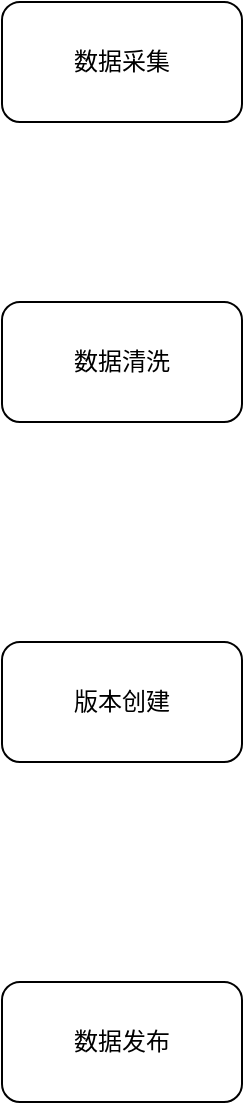 <mxfile version="23.0.2" type="github">
  <diagram name="Page-1" id="Ri2uYWYrFrsr7uGm-NML">
    <mxGraphModel dx="2074" dy="1146" grid="1" gridSize="10" guides="1" tooltips="1" connect="1" arrows="1" fold="1" page="1" pageScale="1" pageWidth="850" pageHeight="1100" math="0" shadow="0">
      <root>
        <mxCell id="0" />
        <mxCell id="1" parent="0" />
        <mxCell id="tZFEMtretcMnwATeE7CU-1" value="数据采集" style="rounded=1;whiteSpace=wrap;html=1;" vertex="1" parent="1">
          <mxGeometry x="310" y="100" width="120" height="60" as="geometry" />
        </mxCell>
        <mxCell id="tZFEMtretcMnwATeE7CU-2" value="数据清洗" style="rounded=1;whiteSpace=wrap;html=1;" vertex="1" parent="1">
          <mxGeometry x="310" y="250" width="120" height="60" as="geometry" />
        </mxCell>
        <mxCell id="tZFEMtretcMnwATeE7CU-3" value="版本创建" style="rounded=1;whiteSpace=wrap;html=1;" vertex="1" parent="1">
          <mxGeometry x="310" y="420" width="120" height="60" as="geometry" />
        </mxCell>
        <mxCell id="tZFEMtretcMnwATeE7CU-4" value="数据发布" style="rounded=1;whiteSpace=wrap;html=1;" vertex="1" parent="1">
          <mxGeometry x="310" y="590" width="120" height="60" as="geometry" />
        </mxCell>
      </root>
    </mxGraphModel>
  </diagram>
</mxfile>
